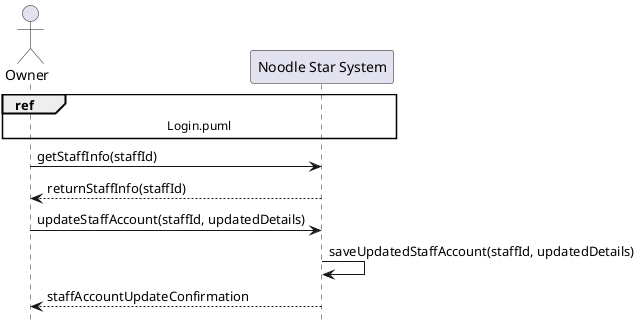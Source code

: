 @startuml
hide footbox
actor Owner
participant "Noodle Star System" as System


ref over Owner, System : Login.puml
Owner -> System: getStaffInfo(staffId)
System --> Owner: returnStaffInfo(staffId)


Owner -> System: updateStaffAccount(staffId, updatedDetails)
System -> System: saveUpdatedStaffAccount(staffId, updatedDetails)
System --> Owner: staffAccountUpdateConfirmation

@enduml
